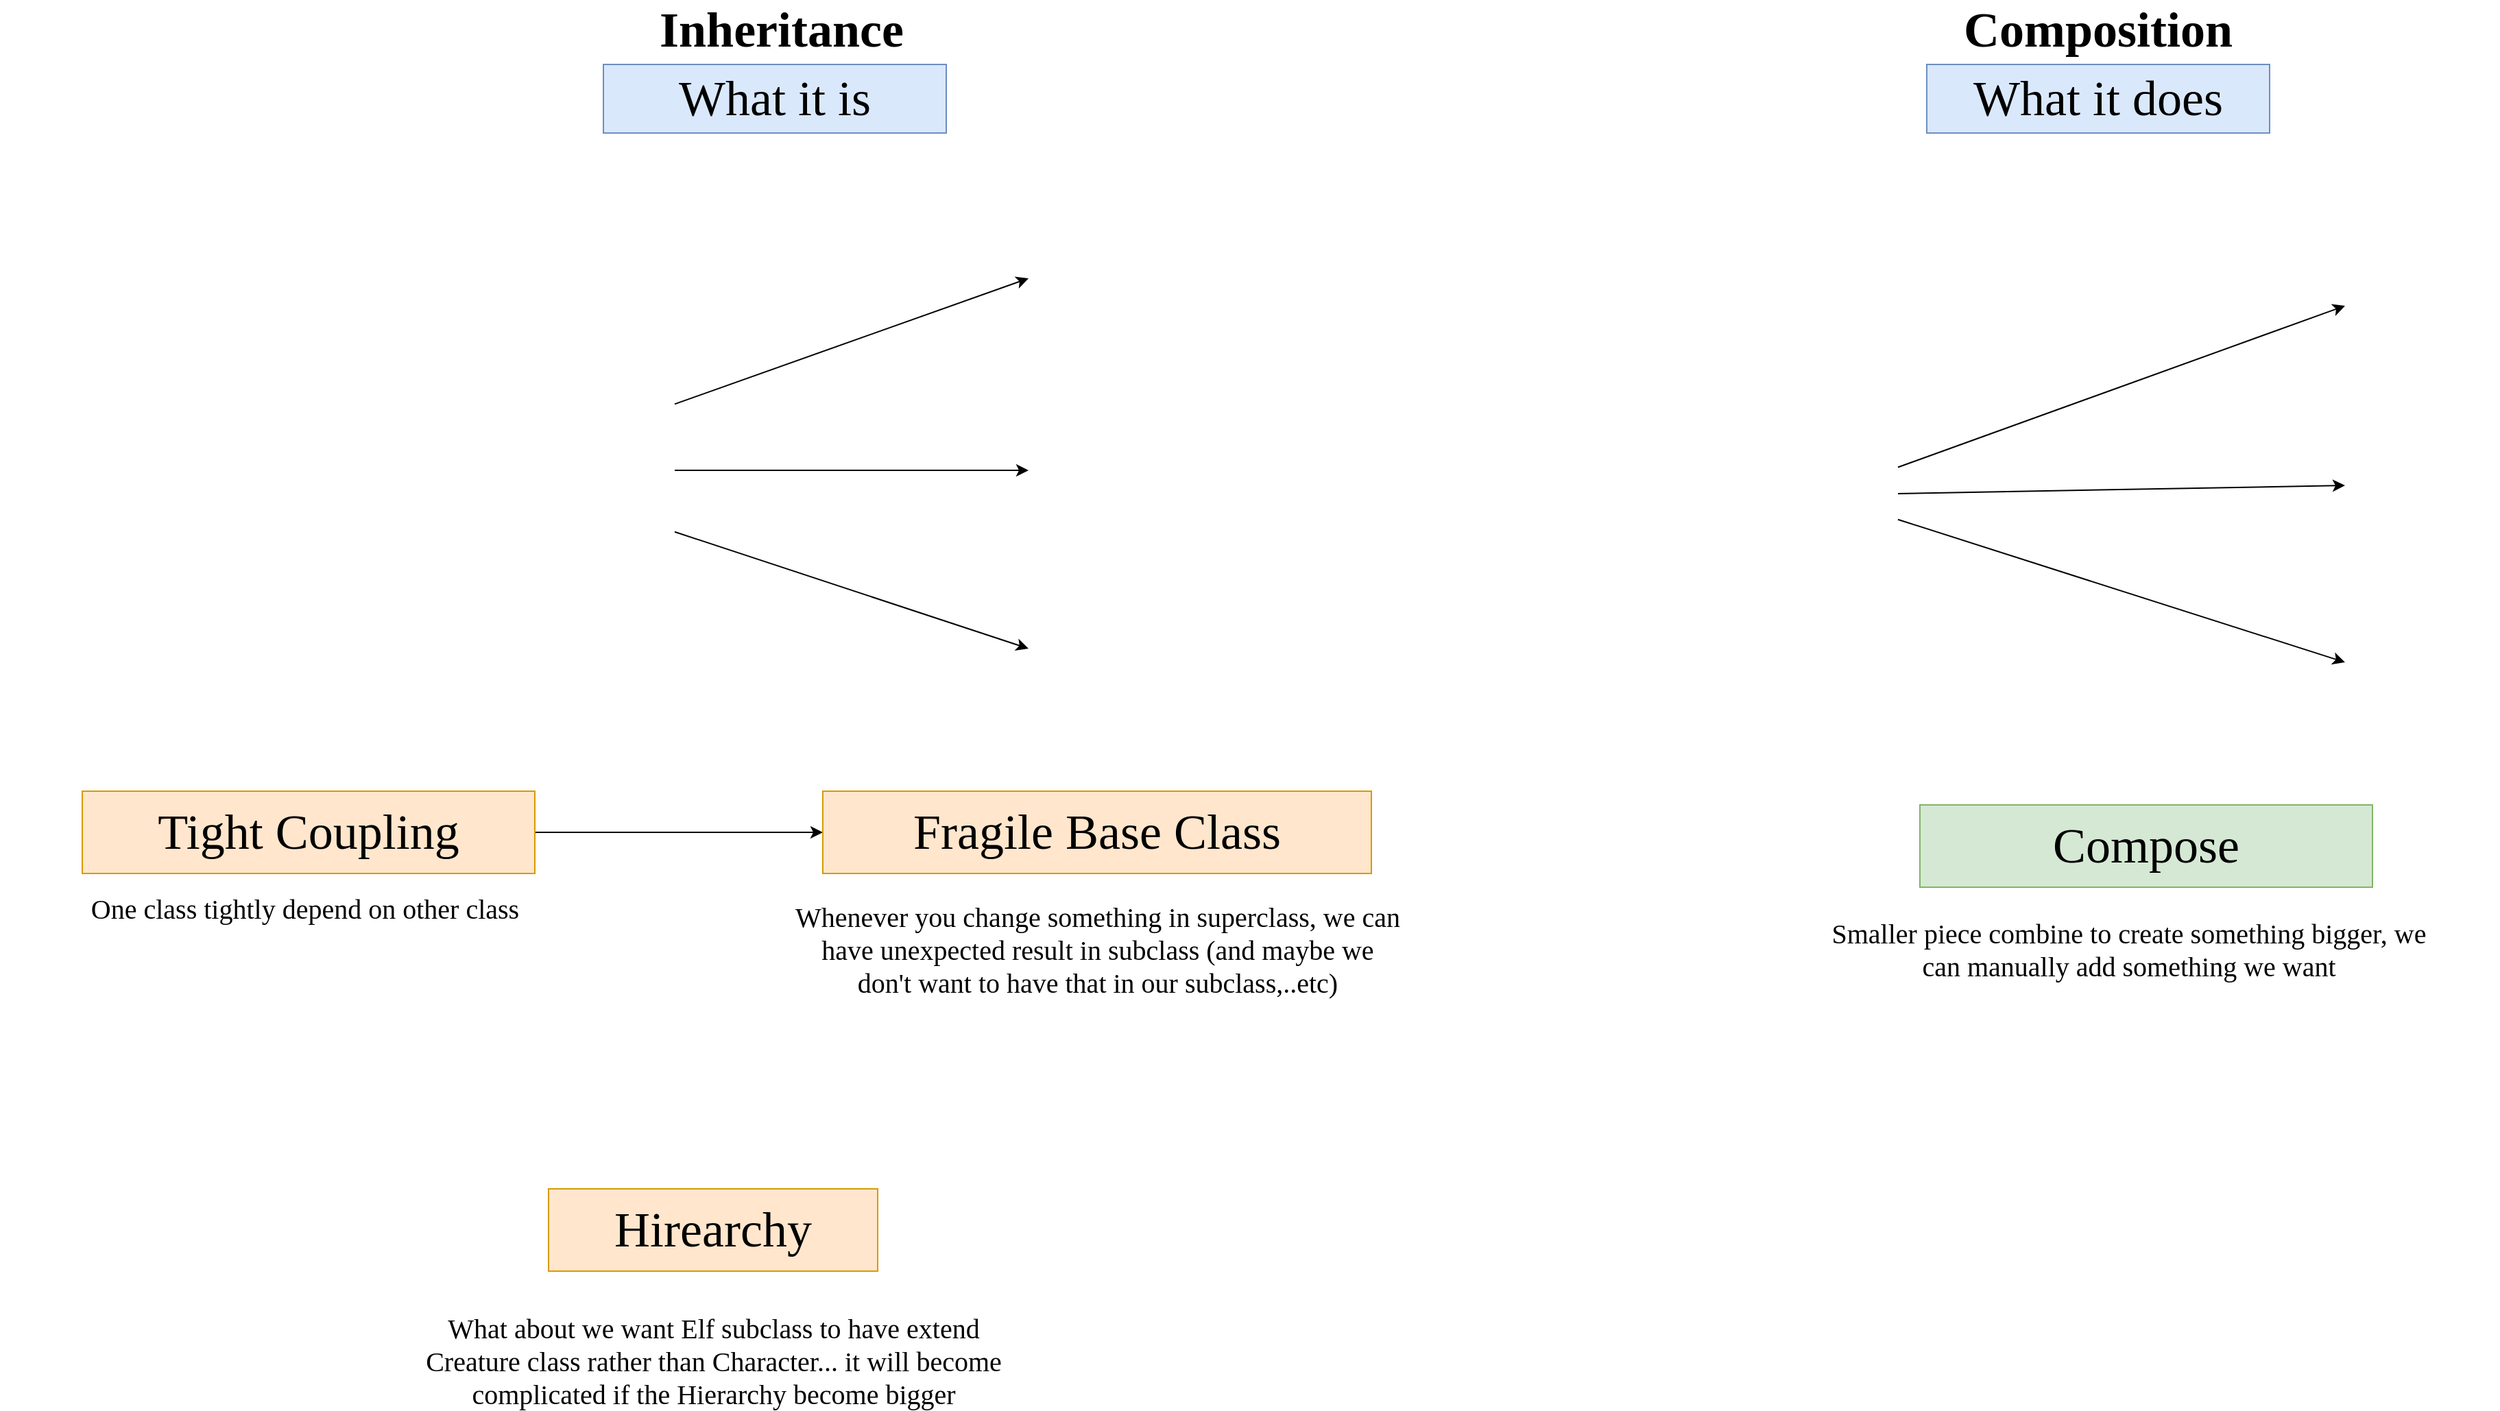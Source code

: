 <mxfile version="17.1.3" type="github" pages="2">
  <diagram id="mZjRC4O-QxlC0_ztxhZj" name="Composition vs. Inheritance">
    <mxGraphModel dx="3547" dy="1058" grid="1" gridSize="10" guides="1" tooltips="1" connect="1" arrows="1" fold="1" page="1" pageScale="1" pageWidth="1700" pageHeight="1100" math="0" shadow="0">
      <root>
        <mxCell id="0" />
        <mxCell id="1" parent="0" />
        <mxCell id="uSb0a1aycxkmjNk40b4d-5" style="rounded=0;orthogonalLoop=1;jettySize=auto;html=1;entryX=0;entryY=0.5;entryDx=0;entryDy=0;" edge="1" parent="1" source="uSb0a1aycxkmjNk40b4d-1" target="uSb0a1aycxkmjNk40b4d-2">
          <mxGeometry relative="1" as="geometry" />
        </mxCell>
        <mxCell id="uSb0a1aycxkmjNk40b4d-6" style="edgeStyle=none;rounded=0;orthogonalLoop=1;jettySize=auto;html=1;" edge="1" parent="1" source="uSb0a1aycxkmjNk40b4d-1" target="uSb0a1aycxkmjNk40b4d-3">
          <mxGeometry relative="1" as="geometry" />
        </mxCell>
        <mxCell id="uSb0a1aycxkmjNk40b4d-7" style="edgeStyle=none;rounded=0;orthogonalLoop=1;jettySize=auto;html=1;entryX=0;entryY=0.5;entryDx=0;entryDy=0;" edge="1" parent="1" source="uSb0a1aycxkmjNk40b4d-1" target="uSb0a1aycxkmjNk40b4d-4">
          <mxGeometry relative="1" as="geometry" />
        </mxCell>
        <mxCell id="uSb0a1aycxkmjNk40b4d-1" value="" style="shape=image;verticalLabelPosition=bottom;labelBackgroundColor=default;verticalAlign=top;aspect=fixed;imageAspect=0;image=https://cdn-icons-png.flaticon.com/512/679/679821.png;" vertex="1" parent="1">
          <mxGeometry x="160" y="210" width="272" height="272" as="geometry" />
        </mxCell>
        <mxCell id="uSb0a1aycxkmjNk40b4d-2" value="" style="shape=image;verticalLabelPosition=bottom;labelBackgroundColor=default;verticalAlign=top;aspect=fixed;imageAspect=0;image=https://cdn-icons-png.flaticon.com/512/679/679821.png;" vertex="1" parent="1">
          <mxGeometry x="690" y="150" width="112" height="112" as="geometry" />
        </mxCell>
        <mxCell id="uSb0a1aycxkmjNk40b4d-3" value="" style="shape=image;verticalLabelPosition=bottom;labelBackgroundColor=default;verticalAlign=top;aspect=fixed;imageAspect=0;image=https://cdn-icons-png.flaticon.com/512/679/679821.png;" vertex="1" parent="1">
          <mxGeometry x="690" y="290" width="112" height="112" as="geometry" />
        </mxCell>
        <mxCell id="uSb0a1aycxkmjNk40b4d-4" value="" style="shape=image;verticalLabelPosition=bottom;labelBackgroundColor=default;verticalAlign=top;aspect=fixed;imageAspect=0;image=https://cdn-icons-png.flaticon.com/512/679/679821.png;" vertex="1" parent="1">
          <mxGeometry x="690" y="420" width="112" height="112" as="geometry" />
        </mxCell>
        <mxCell id="uSb0a1aycxkmjNk40b4d-8" value="Inheritance" style="text;html=1;strokeColor=none;fillColor=none;align=center;verticalAlign=middle;whiteSpace=wrap;rounded=0;fontFamily=Comfortaa;fontSource=https%3A%2F%2Ffonts.googleapis.com%2Fcss%3Ffamily%3DComfortaa;fontSize=36;fontStyle=1" vertex="1" parent="1">
          <mxGeometry x="480" y="10" width="60" height="30" as="geometry" />
        </mxCell>
        <mxCell id="uSb0a1aycxkmjNk40b4d-9" value="What it is" style="rounded=0;whiteSpace=wrap;html=1;fontFamily=Comfortaa;fontSource=https%3A%2F%2Ffonts.googleapis.com%2Fcss%3Ffamily%3DComfortaa;fontSize=36;fillColor=#dae8fc;strokeColor=#6c8ebf;" vertex="1" parent="1">
          <mxGeometry x="380" y="50" width="250" height="50" as="geometry" />
        </mxCell>
        <mxCell id="uSb0a1aycxkmjNk40b4d-14" style="edgeStyle=none;rounded=0;orthogonalLoop=1;jettySize=auto;html=1;fontFamily=Comfortaa;fontSource=https%3A%2F%2Ffonts.googleapis.com%2Fcss%3Ffamily%3DComfortaa;fontSize=20;" edge="1" parent="1" source="uSb0a1aycxkmjNk40b4d-11" target="uSb0a1aycxkmjNk40b4d-13">
          <mxGeometry relative="1" as="geometry" />
        </mxCell>
        <mxCell id="uSb0a1aycxkmjNk40b4d-11" value="Tight Coupling" style="rounded=0;whiteSpace=wrap;html=1;fontFamily=Comfortaa;fontSource=https%3A%2F%2Ffonts.googleapis.com%2Fcss%3Ffamily%3DComfortaa;fontSize=36;fillColor=#ffe6cc;strokeColor=#d79b00;" vertex="1" parent="1">
          <mxGeometry y="580" width="330" height="60" as="geometry" />
        </mxCell>
        <mxCell id="uSb0a1aycxkmjNk40b4d-12" value="One class tightly depend on other class" style="text;html=1;strokeColor=none;fillColor=none;align=center;verticalAlign=middle;whiteSpace=wrap;rounded=0;fontFamily=Comfortaa;fontSource=https%3A%2F%2Ffonts.googleapis.com%2Fcss%3Ffamily%3DComfortaa;fontSize=20;" vertex="1" parent="1">
          <mxGeometry x="-60" y="660" width="445" height="10" as="geometry" />
        </mxCell>
        <mxCell id="uSb0a1aycxkmjNk40b4d-13" value="Fragile Base Class" style="rounded=0;whiteSpace=wrap;html=1;fontFamily=Comfortaa;fontSource=https%3A%2F%2Ffonts.googleapis.com%2Fcss%3Ffamily%3DComfortaa;fontSize=36;fillColor=#ffe6cc;strokeColor=#d79b00;" vertex="1" parent="1">
          <mxGeometry x="540" y="580" width="400" height="60" as="geometry" />
        </mxCell>
        <mxCell id="uSb0a1aycxkmjNk40b4d-15" value="Whenever you change something in superclass, we can have unexpected result in subclass (and maybe we don&#39;t want to have that in our subclass,..etc)" style="text;html=1;strokeColor=none;fillColor=none;align=center;verticalAlign=middle;whiteSpace=wrap;rounded=0;fontFamily=Comfortaa;fontSource=https%3A%2F%2Ffonts.googleapis.com%2Fcss%3Ffamily%3DComfortaa;fontSize=20;" vertex="1" parent="1">
          <mxGeometry x="517.5" y="690" width="445" height="10" as="geometry" />
        </mxCell>
        <mxCell id="uSb0a1aycxkmjNk40b4d-16" value="Composition" style="text;html=1;strokeColor=none;fillColor=none;align=center;verticalAlign=middle;whiteSpace=wrap;rounded=0;fontFamily=Comfortaa;fontSource=https%3A%2F%2Ffonts.googleapis.com%2Fcss%3Ffamily%3DComfortaa;fontSize=36;fontStyle=1" vertex="1" parent="1">
          <mxGeometry x="1440" y="10" width="60" height="30" as="geometry" />
        </mxCell>
        <mxCell id="uSb0a1aycxkmjNk40b4d-17" value="What it does" style="rounded=0;whiteSpace=wrap;html=1;fontFamily=Comfortaa;fontSource=https%3A%2F%2Ffonts.googleapis.com%2Fcss%3Ffamily%3DComfortaa;fontSize=36;fillColor=#dae8fc;strokeColor=#6c8ebf;" vertex="1" parent="1">
          <mxGeometry x="1345" y="50" width="250" height="50" as="geometry" />
        </mxCell>
        <mxCell id="uSb0a1aycxkmjNk40b4d-18" value="Hirearchy" style="rounded=0;whiteSpace=wrap;html=1;fontFamily=Comfortaa;fontSource=https%3A%2F%2Ffonts.googleapis.com%2Fcss%3Ffamily%3DComfortaa;fontSize=36;fillColor=#ffe6cc;strokeColor=#d79b00;" vertex="1" parent="1">
          <mxGeometry x="340" y="870" width="240" height="60" as="geometry" />
        </mxCell>
        <mxCell id="uSb0a1aycxkmjNk40b4d-19" value="What about we want Elf subclass to have extend Creature class rather than Character... it will become complicated if the Hierarchy become bigger" style="text;html=1;strokeColor=none;fillColor=none;align=center;verticalAlign=middle;whiteSpace=wrap;rounded=0;fontFamily=Comfortaa;fontSource=https%3A%2F%2Ffonts.googleapis.com%2Fcss%3Ffamily%3DComfortaa;fontSize=20;" vertex="1" parent="1">
          <mxGeometry x="237.5" y="990" width="445" height="10" as="geometry" />
        </mxCell>
        <mxCell id="uSb0a1aycxkmjNk40b4d-20" style="edgeStyle=none;rounded=0;orthogonalLoop=1;jettySize=auto;html=1;exitX=0.5;exitY=1;exitDx=0;exitDy=0;fontFamily=Comfortaa;fontSource=https%3A%2F%2Ffonts.googleapis.com%2Fcss%3Ffamily%3DComfortaa;fontSize=20;" edge="1" parent="1" source="uSb0a1aycxkmjNk40b4d-19" target="uSb0a1aycxkmjNk40b4d-19">
          <mxGeometry relative="1" as="geometry" />
        </mxCell>
        <mxCell id="uSb0a1aycxkmjNk40b4d-27" value="" style="shape=image;verticalLabelPosition=bottom;labelBackgroundColor=default;verticalAlign=top;aspect=fixed;imageAspect=0;image=https://cdn-icons-png.flaticon.com/512/679/679821.png;" vertex="1" parent="1">
          <mxGeometry x="1100" y="250" width="112" height="112" as="geometry" />
        </mxCell>
        <mxCell id="uSb0a1aycxkmjNk40b4d-28" value="" style="shape=image;verticalLabelPosition=bottom;labelBackgroundColor=default;verticalAlign=top;aspect=fixed;imageAspect=0;image=https://cdn-icons-png.flaticon.com/512/679/679821.png;" vertex="1" parent="1">
          <mxGeometry x="1212" y="250" width="112" height="112" as="geometry" />
        </mxCell>
        <mxCell id="uSb0a1aycxkmjNk40b4d-29" value="" style="shape=image;verticalLabelPosition=bottom;labelBackgroundColor=default;verticalAlign=top;aspect=fixed;imageAspect=0;image=https://cdn-icons-png.flaticon.com/512/679/679821.png;" vertex="1" parent="1">
          <mxGeometry x="1100" y="308" width="112" height="112" as="geometry" />
        </mxCell>
        <mxCell id="uSb0a1aycxkmjNk40b4d-34" style="edgeStyle=none;rounded=0;orthogonalLoop=1;jettySize=auto;html=1;entryX=0;entryY=0.5;entryDx=0;entryDy=0;fontFamily=Comfortaa;fontSource=https%3A%2F%2Ffonts.googleapis.com%2Fcss%3Ffamily%3DComfortaa;fontSize=20;" edge="1" parent="1" source="uSb0a1aycxkmjNk40b4d-30" target="uSb0a1aycxkmjNk40b4d-33">
          <mxGeometry relative="1" as="geometry" />
        </mxCell>
        <mxCell id="uSb0a1aycxkmjNk40b4d-36" style="edgeStyle=none;rounded=0;orthogonalLoop=1;jettySize=auto;html=1;fontFamily=Comfortaa;fontSource=https%3A%2F%2Ffonts.googleapis.com%2Fcss%3Ffamily%3DComfortaa;fontSize=20;" edge="1" parent="1" source="uSb0a1aycxkmjNk40b4d-30" target="uSb0a1aycxkmjNk40b4d-35">
          <mxGeometry relative="1" as="geometry" />
        </mxCell>
        <mxCell id="uSb0a1aycxkmjNk40b4d-38" style="edgeStyle=none;rounded=0;orthogonalLoop=1;jettySize=auto;html=1;entryX=0;entryY=0.5;entryDx=0;entryDy=0;fontFamily=Comfortaa;fontSource=https%3A%2F%2Ffonts.googleapis.com%2Fcss%3Ffamily%3DComfortaa;fontSize=20;" edge="1" parent="1" source="uSb0a1aycxkmjNk40b4d-30" target="uSb0a1aycxkmjNk40b4d-37">
          <mxGeometry relative="1" as="geometry" />
        </mxCell>
        <mxCell id="uSb0a1aycxkmjNk40b4d-30" value="" style="shape=image;verticalLabelPosition=bottom;labelBackgroundColor=default;verticalAlign=top;aspect=fixed;imageAspect=0;image=https://cdn-icons-png.flaticon.com/512/679/679821.png;" vertex="1" parent="1">
          <mxGeometry x="1212" y="308" width="112" height="112" as="geometry" />
        </mxCell>
        <mxCell id="uSb0a1aycxkmjNk40b4d-31" value="" style="shape=image;verticalLabelPosition=bottom;labelBackgroundColor=default;verticalAlign=top;aspect=fixed;imageAspect=0;image=https://cdn-icons-png.flaticon.com/512/679/679821.png;" vertex="1" parent="1">
          <mxGeometry x="1100" y="380" width="112" height="112" as="geometry" />
        </mxCell>
        <mxCell id="uSb0a1aycxkmjNk40b4d-32" value="" style="shape=image;verticalLabelPosition=bottom;labelBackgroundColor=default;verticalAlign=top;aspect=fixed;imageAspect=0;image=https://cdn-icons-png.flaticon.com/512/679/679821.png;" vertex="1" parent="1">
          <mxGeometry x="1212" y="370" width="112" height="112" as="geometry" />
        </mxCell>
        <mxCell id="uSb0a1aycxkmjNk40b4d-33" value="" style="shape=image;verticalLabelPosition=bottom;labelBackgroundColor=default;verticalAlign=top;aspect=fixed;imageAspect=0;image=https://cdn-icons-png.flaticon.com/512/679/679821.png;" vertex="1" parent="1">
          <mxGeometry x="1650" y="170" width="112" height="112" as="geometry" />
        </mxCell>
        <mxCell id="uSb0a1aycxkmjNk40b4d-35" value="" style="shape=image;verticalLabelPosition=bottom;labelBackgroundColor=default;verticalAlign=top;aspect=fixed;imageAspect=0;image=https://cdn-icons-png.flaticon.com/512/679/679821.png;" vertex="1" parent="1">
          <mxGeometry x="1650" y="300" width="112" height="112" as="geometry" />
        </mxCell>
        <mxCell id="uSb0a1aycxkmjNk40b4d-37" value="" style="shape=image;verticalLabelPosition=bottom;labelBackgroundColor=default;verticalAlign=top;aspect=fixed;imageAspect=0;image=https://cdn-icons-png.flaticon.com/512/679/679821.png;" vertex="1" parent="1">
          <mxGeometry x="1650" y="430" width="112" height="112" as="geometry" />
        </mxCell>
        <mxCell id="uSb0a1aycxkmjNk40b4d-39" value="Compose" style="rounded=0;whiteSpace=wrap;html=1;fontFamily=Comfortaa;fontSource=https%3A%2F%2Ffonts.googleapis.com%2Fcss%3Ffamily%3DComfortaa;fontSize=36;fillColor=#d5e8d4;strokeColor=#82b366;" vertex="1" parent="1">
          <mxGeometry x="1340" y="590" width="330" height="60" as="geometry" />
        </mxCell>
        <mxCell id="uSb0a1aycxkmjNk40b4d-40" value="Smaller piece combine to create something bigger, we can manually add something we want" style="text;html=1;strokeColor=none;fillColor=none;align=center;verticalAlign=middle;whiteSpace=wrap;rounded=0;fontFamily=Comfortaa;fontSource=https%3A%2F%2Ffonts.googleapis.com%2Fcss%3Ffamily%3DComfortaa;fontSize=20;" vertex="1" parent="1">
          <mxGeometry x="1270" y="670" width="445" height="50" as="geometry" />
        </mxCell>
      </root>
    </mxGraphModel>
  </diagram>
  <diagram id="pzTx0OX7I6GgA1MJKpJs" name="OOP vs FP">
    <mxGraphModel dx="1108" dy="635" grid="1" gridSize="10" guides="1" tooltips="1" connect="1" arrows="1" fold="1" page="1" pageScale="1" pageWidth="1700" pageHeight="1100" math="0" shadow="0">
      <root>
        <mxCell id="AMj5gSxaB9GAhTvXp0Qo-0" />
        <mxCell id="AMj5gSxaB9GAhTvXp0Qo-1" parent="AMj5gSxaB9GAhTvXp0Qo-0" />
        <mxCell id="bKTn5FZh6l9R-9kdVHiv-0" value="" style="shape=image;verticalLabelPosition=bottom;labelBackgroundColor=default;verticalAlign=top;aspect=fixed;imageAspect=0;image=https://cdn4.iconfinder.com/data/icons/technology-83/1000/object_programming_development_oriented_developer_object-oriented_programming_software-512.png;" vertex="1" parent="AMj5gSxaB9GAhTvXp0Qo-1">
          <mxGeometry x="74" y="48" width="512" height="512" as="geometry" />
        </mxCell>
        <mxCell id="1KbCOvxePIxIdBWciApF-1" value="" style="shape=image;verticalLabelPosition=bottom;labelBackgroundColor=default;verticalAlign=top;aspect=fixed;imageAspect=0;image=https://freesvg.org/img/ftfunct.png;" vertex="1" parent="AMj5gSxaB9GAhTvXp0Qo-1">
          <mxGeometry x="800" y="220" width="322" height="322" as="geometry" />
        </mxCell>
        <mxCell id="1KbCOvxePIxIdBWciApF-3" value="Stateless" style="rounded=0;whiteSpace=wrap;html=1;fontFamily=Comfortaa;fontSource=https%3A%2F%2Ffonts.googleapis.com%2Fcss%3Ffamily%3DComfortaa;fontSize=30;fillColor=#dae8fc;strokeColor=#6c8ebf;" vertex="1" parent="AMj5gSxaB9GAhTvXp0Qo-1">
          <mxGeometry x="860" y="660" width="280" height="90" as="geometry" />
        </mxCell>
        <mxCell id="1KbCOvxePIxIdBWciApF-4" value="Stateful" style="rounded=0;whiteSpace=wrap;html=1;fontFamily=Comfortaa;fontSource=https%3A%2F%2Ffonts.googleapis.com%2Fcss%3Ffamily%3DComfortaa;fontSize=30;fillColor=#dae8fc;strokeColor=#6c8ebf;" vertex="1" parent="AMj5gSxaB9GAhTvXp0Qo-1">
          <mxGeometry x="190" y="670" width="280" height="90" as="geometry" />
        </mxCell>
        <mxCell id="1KbCOvxePIxIdBWciApF-5" value="Pure" style="rounded=0;whiteSpace=wrap;html=1;fontFamily=Comfortaa;fontSource=https%3A%2F%2Ffonts.googleapis.com%2Fcss%3Ffamily%3DComfortaa;fontSize=30;fillColor=#dae8fc;strokeColor=#6c8ebf;" vertex="1" parent="AMj5gSxaB9GAhTvXp0Qo-1">
          <mxGeometry x="860" y="770" width="280" height="90" as="geometry" />
        </mxCell>
        <mxCell id="1KbCOvxePIxIdBWciApF-6" value="Side effect" style="rounded=0;whiteSpace=wrap;html=1;fontFamily=Comfortaa;fontSource=https%3A%2F%2Ffonts.googleapis.com%2Fcss%3Ffamily%3DComfortaa;fontSize=30;fillColor=#dae8fc;strokeColor=#6c8ebf;" vertex="1" parent="AMj5gSxaB9GAhTvXp0Qo-1">
          <mxGeometry x="190" y="785" width="280" height="90" as="geometry" />
        </mxCell>
        <mxCell id="1KbCOvxePIxIdBWciApF-7" value="Imperative" style="rounded=0;whiteSpace=wrap;html=1;fontFamily=Comfortaa;fontSource=https%3A%2F%2Ffonts.googleapis.com%2Fcss%3Ffamily%3DComfortaa;fontSize=30;fillColor=#dae8fc;strokeColor=#6c8ebf;" vertex="1" parent="AMj5gSxaB9GAhTvXp0Qo-1">
          <mxGeometry x="190" y="900" width="280" height="90" as="geometry" />
        </mxCell>
        <mxCell id="1KbCOvxePIxIdBWciApF-8" value="Declarative" style="rounded=0;whiteSpace=wrap;html=1;fontFamily=Comfortaa;fontSource=https%3A%2F%2Ffonts.googleapis.com%2Fcss%3Ffamily%3DComfortaa;fontSize=30;fillColor=#dae8fc;strokeColor=#6c8ebf;" vertex="1" parent="AMj5gSxaB9GAhTvXp0Qo-1">
          <mxGeometry x="860" y="890" width="280" height="90" as="geometry" />
        </mxCell>
        <mxCell id="1KbCOvxePIxIdBWciApF-10" value="Few Operations on common data" style="rounded=0;whiteSpace=wrap;html=1;fontFamily=Comfortaa;fontSource=https%3A%2F%2Ffonts.googleapis.com%2Fcss%3Ffamily%3DComfortaa;fontSize=30;fillColor=#dae8fc;strokeColor=#6c8ebf;" vertex="1" parent="AMj5gSxaB9GAhTvXp0Qo-1">
          <mxGeometry x="190" y="550" width="280" height="80" as="geometry" />
        </mxCell>
        <mxCell id="1KbCOvxePIxIdBWciApF-11" value="Many operations on fixed data" style="rounded=0;whiteSpace=wrap;html=1;fontFamily=Comfortaa;fontSource=https%3A%2F%2Ffonts.googleapis.com%2Fcss%3Ffamily%3DComfortaa;fontSize=30;fillColor=#dae8fc;strokeColor=#6c8ebf;" vertex="1" parent="AMj5gSxaB9GAhTvXp0Qo-1">
          <mxGeometry x="855" y="542" width="290" height="78" as="geometry" />
        </mxCell>
        <mxCell id="1KbCOvxePIxIdBWciApF-14" value="React Component" style="rounded=0;whiteSpace=wrap;html=1;fontFamily=Comfortaa;fontSource=https%3A%2F%2Ffonts.googleapis.com%2Fcss%3Ffamily%3DComfortaa;fontSize=30;fillColor=#e1d5e7;strokeColor=#9673a6;" vertex="1" parent="AMj5gSxaB9GAhTvXp0Qo-1">
          <mxGeometry x="540" y="1090" width="280" height="90" as="geometry" />
        </mxCell>
        <mxCell id="1KbCOvxePIxIdBWciApF-15" value="Analyze data" style="rounded=0;whiteSpace=wrap;html=1;fontFamily=Comfortaa;fontSource=https%3A%2F%2Ffonts.googleapis.com%2Fcss%3Ffamily%3DComfortaa;fontSize=30;fillColor=#e1d5e7;strokeColor=#9673a6;" vertex="1" parent="AMj5gSxaB9GAhTvXp0Qo-1">
          <mxGeometry x="865" y="1190" width="280" height="90" as="geometry" />
        </mxCell>
        <mxCell id="1KbCOvxePIxIdBWciApF-16" value="Game (few method)" style="rounded=0;whiteSpace=wrap;html=1;fontFamily=Comfortaa;fontSource=https%3A%2F%2Ffonts.googleapis.com%2Fcss%3Ffamily%3DComfortaa;fontSize=30;fillColor=#e1d5e7;strokeColor=#9673a6;" vertex="1" parent="AMj5gSxaB9GAhTvXp0Qo-1">
          <mxGeometry x="190" y="1190" width="280" height="90" as="geometry" />
        </mxCell>
      </root>
    </mxGraphModel>
  </diagram>
</mxfile>
